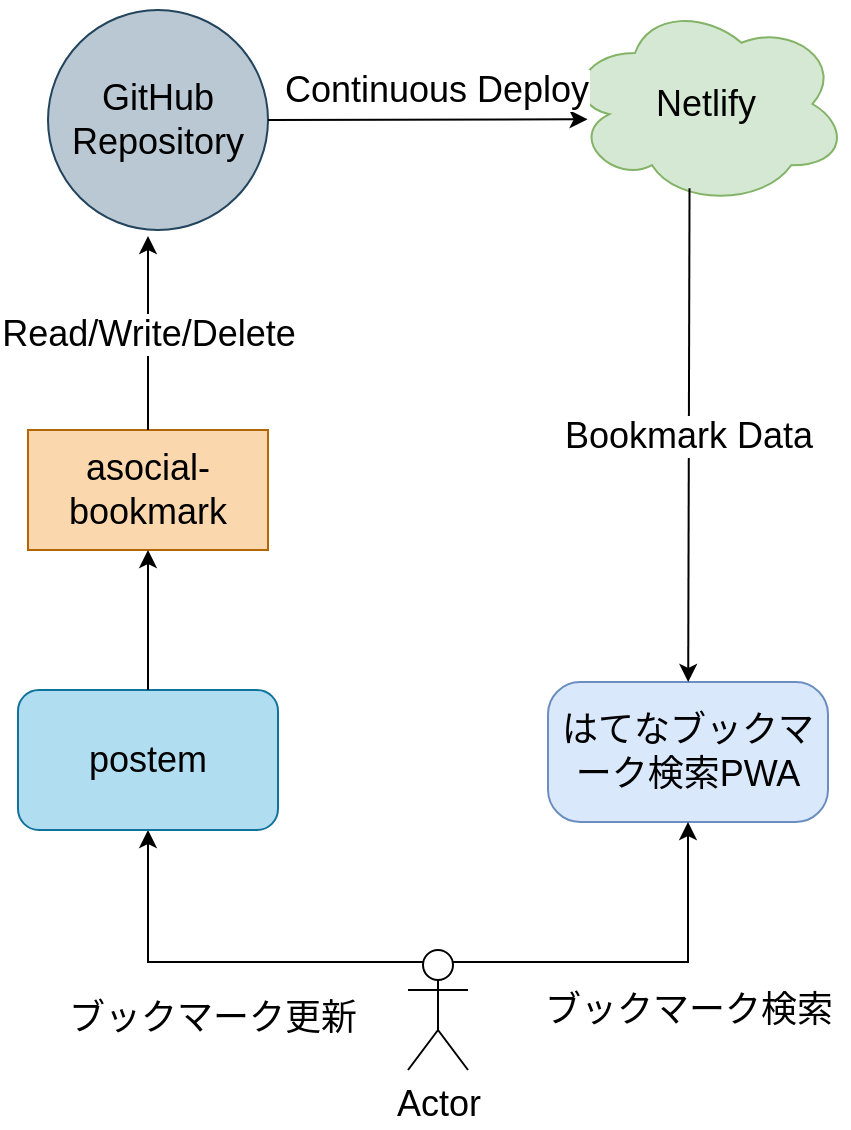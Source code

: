 <mxfile version="10.7.3" type="device"><diagram id="QYBA_ukFHuMDoQbReQWT" name="Page-1"><mxGraphModel dx="1385" dy="912" grid="1" gridSize="10" guides="1" tooltips="1" connect="1" arrows="1" fold="1" page="1" pageScale="1" pageWidth="827" pageHeight="1169" math="0" shadow="0"><root><mxCell id="0"/><mxCell id="1" parent="0"/><mxCell id="4FdE-fQFwpCwwGLKj_Gt-1" value="&lt;div style=&quot;font-size: 18px;&quot;&gt;GitHub&lt;/div&gt;&lt;div style=&quot;font-size: 18px;&quot;&gt;Repository&lt;/div&gt;" style="ellipse;whiteSpace=wrap;html=1;aspect=fixed;fillColor=#bac8d3;strokeColor=#23445d;fontSize=18;" vertex="1" parent="1"><mxGeometry x="250" y="150" width="110" height="110" as="geometry"/></mxCell><mxCell id="4FdE-fQFwpCwwGLKj_Gt-2" value="asocial-bookmark" style="rounded=0;whiteSpace=wrap;html=1;fontSize=18;fillColor=#fad7ac;strokeColor=#b46504;" vertex="1" parent="1"><mxGeometry x="240" y="360" width="120" height="60" as="geometry"/></mxCell><mxCell id="4FdE-fQFwpCwwGLKj_Gt-3" value="&lt;div&gt;Read/Write/Delete&lt;/div&gt;" style="endArrow=classic;html=1;fontSize=18;exitX=0.5;exitY=0;exitDx=0;exitDy=0;" edge="1" parent="1" source="4FdE-fQFwpCwwGLKj_Gt-2"><mxGeometry width="50" height="50" relative="1" as="geometry"><mxPoint x="345" y="310" as="sourcePoint"/><mxPoint x="300" y="263" as="targetPoint"/></mxGeometry></mxCell><mxCell id="4FdE-fQFwpCwwGLKj_Gt-7" value="&lt;div&gt;Netlify&lt;/div&gt;" style="ellipse;shape=cloud;whiteSpace=wrap;html=1;fontSize=18;fillColor=#d5e8d4;strokeColor=#82b366;" vertex="1" parent="1"><mxGeometry x="508" y="146" width="142" height="102" as="geometry"/></mxCell><mxCell id="4FdE-fQFwpCwwGLKj_Gt-8" value="&lt;div&gt;Continuous Deploy&lt;/div&gt;" style="endArrow=classic;html=1;fontSize=18;entryX=0.083;entryY=0.575;entryDx=0;entryDy=0;entryPerimeter=0;" edge="1" parent="1" source="4FdE-fQFwpCwwGLKj_Gt-1" target="4FdE-fQFwpCwwGLKj_Gt-7"><mxGeometry x="0.059" y="15" width="50" height="50" relative="1" as="geometry"><mxPoint x="540" y="320" as="sourcePoint"/><mxPoint x="590" y="270" as="targetPoint"/><mxPoint as="offset"/></mxGeometry></mxCell><mxCell id="4FdE-fQFwpCwwGLKj_Gt-9" value="&lt;div&gt;はてなブックマーク検索PWA&lt;/div&gt;" style="rounded=1;whiteSpace=wrap;html=1;fontSize=18;arcSize=23;fillColor=#dae8fc;strokeColor=#6c8ebf;" vertex="1" parent="1"><mxGeometry x="500" y="486" width="140" height="70" as="geometry"/></mxCell><mxCell id="4FdE-fQFwpCwwGLKj_Gt-11" value="&lt;div&gt;Bookmark Data&lt;/div&gt;" style="endArrow=classic;html=1;fontSize=18;exitX=0.442;exitY=0.913;exitDx=0;exitDy=0;exitPerimeter=0;" edge="1" parent="1" source="4FdE-fQFwpCwwGLKj_Gt-7" target="4FdE-fQFwpCwwGLKj_Gt-9"><mxGeometry width="50" height="50" relative="1" as="geometry"><mxPoint x="550" y="450" as="sourcePoint"/><mxPoint x="550" y="430" as="targetPoint"/></mxGeometry></mxCell><mxCell id="4FdE-fQFwpCwwGLKj_Gt-21" value="&lt;div&gt;ブックマーク更新&lt;/div&gt;" style="edgeStyle=orthogonalEdgeStyle;rounded=0;orthogonalLoop=1;jettySize=auto;html=1;exitX=0.25;exitY=0.1;exitDx=0;exitDy=0;exitPerimeter=0;entryX=0.5;entryY=1;entryDx=0;entryDy=0;fontSize=18;" edge="1" parent="1" source="4FdE-fQFwpCwwGLKj_Gt-17" target="4FdE-fQFwpCwwGLKj_Gt-18"><mxGeometry x="0.18" y="14" relative="1" as="geometry"><mxPoint x="14" y="14" as="offset"/></mxGeometry></mxCell><mxCell id="4FdE-fQFwpCwwGLKj_Gt-22" value="ブックマーク検索" style="edgeStyle=orthogonalEdgeStyle;rounded=0;orthogonalLoop=1;jettySize=auto;html=1;exitX=0.75;exitY=0.1;exitDx=0;exitDy=0;exitPerimeter=0;entryX=0.5;entryY=1;entryDx=0;entryDy=0;fontSize=18;" edge="1" parent="1" source="4FdE-fQFwpCwwGLKj_Gt-17" target="4FdE-fQFwpCwwGLKj_Gt-9"><mxGeometry x="0.251" y="-24" relative="1" as="geometry"><mxPoint x="-24" y="24" as="offset"/></mxGeometry></mxCell><mxCell id="4FdE-fQFwpCwwGLKj_Gt-17" value="Actor" style="shape=umlActor;verticalLabelPosition=bottom;labelBackgroundColor=#ffffff;verticalAlign=top;html=1;outlineConnect=0;fontSize=18;" vertex="1" parent="1"><mxGeometry x="430" y="620" width="30" height="60" as="geometry"/></mxCell><mxCell id="4FdE-fQFwpCwwGLKj_Gt-18" value="&lt;div&gt;postem&lt;/div&gt;" style="rounded=1;whiteSpace=wrap;html=1;fontSize=18;fillColor=#b1ddf0;strokeColor=#10739e;" vertex="1" parent="1"><mxGeometry x="235" y="490" width="130" height="70" as="geometry"/></mxCell><mxCell id="4FdE-fQFwpCwwGLKj_Gt-20" value="" style="endArrow=classic;html=1;fontSize=18;exitX=0.5;exitY=0;exitDx=0;exitDy=0;" edge="1" parent="1" source="4FdE-fQFwpCwwGLKj_Gt-18" target="4FdE-fQFwpCwwGLKj_Gt-2"><mxGeometry width="50" height="50" relative="1" as="geometry"><mxPoint x="285" y="500" as="sourcePoint"/><mxPoint x="335" y="450" as="targetPoint"/></mxGeometry></mxCell></root></mxGraphModel></diagram></mxfile>